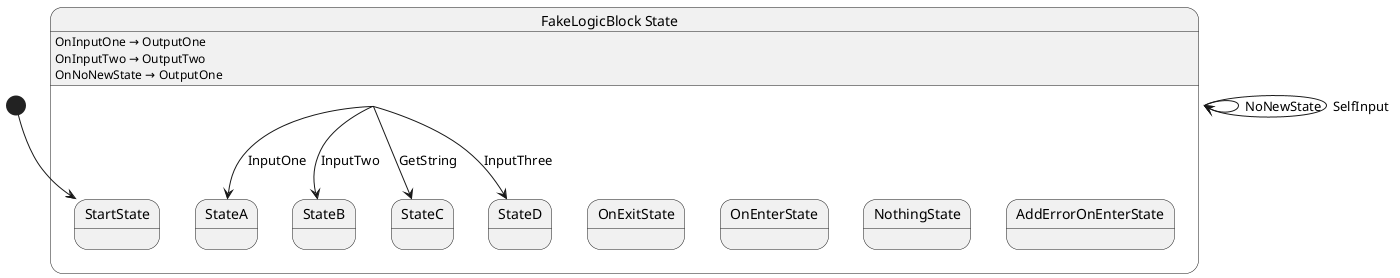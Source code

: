 @startuml FakeLogicBlock
state "FakeLogicBlock State" as Chickensoft_LogicBlocks_Tests_Fixtures_FakeLogicBlock_State {
  state "AddErrorOnEnterState" as Chickensoft_LogicBlocks_Tests_Fixtures_FakeLogicBlock_State_AddErrorOnEnterState
  state "NothingState" as Chickensoft_LogicBlocks_Tests_Fixtures_FakeLogicBlock_State_NothingState
  state "OnEnterState" as Chickensoft_LogicBlocks_Tests_Fixtures_FakeLogicBlock_State_OnEnterState
  state "OnExitState" as Chickensoft_LogicBlocks_Tests_Fixtures_FakeLogicBlock_State_OnExitState
  state "StartState" as Chickensoft_LogicBlocks_Tests_Fixtures_FakeLogicBlock_State_StartState
  state "StateA" as Chickensoft_LogicBlocks_Tests_Fixtures_FakeLogicBlock_State_StateA
  state "StateB" as Chickensoft_LogicBlocks_Tests_Fixtures_FakeLogicBlock_State_StateB
  state "StateC" as Chickensoft_LogicBlocks_Tests_Fixtures_FakeLogicBlock_State_StateC
  state "StateD" as Chickensoft_LogicBlocks_Tests_Fixtures_FakeLogicBlock_State_StateD
}

Chickensoft_LogicBlocks_Tests_Fixtures_FakeLogicBlock_State --> Chickensoft_LogicBlocks_Tests_Fixtures_FakeLogicBlock_State : NoNewState
Chickensoft_LogicBlocks_Tests_Fixtures_FakeLogicBlock_State --> Chickensoft_LogicBlocks_Tests_Fixtures_FakeLogicBlock_State : SelfInput
Chickensoft_LogicBlocks_Tests_Fixtures_FakeLogicBlock_State --> Chickensoft_LogicBlocks_Tests_Fixtures_FakeLogicBlock_State_StateA : InputOne
Chickensoft_LogicBlocks_Tests_Fixtures_FakeLogicBlock_State --> Chickensoft_LogicBlocks_Tests_Fixtures_FakeLogicBlock_State_StateB : InputTwo
Chickensoft_LogicBlocks_Tests_Fixtures_FakeLogicBlock_State --> Chickensoft_LogicBlocks_Tests_Fixtures_FakeLogicBlock_State_StateC : GetString
Chickensoft_LogicBlocks_Tests_Fixtures_FakeLogicBlock_State --> Chickensoft_LogicBlocks_Tests_Fixtures_FakeLogicBlock_State_StateD : InputThree

Chickensoft_LogicBlocks_Tests_Fixtures_FakeLogicBlock_State : OnInputOne → OutputOne
Chickensoft_LogicBlocks_Tests_Fixtures_FakeLogicBlock_State : OnInputTwo → OutputTwo
Chickensoft_LogicBlocks_Tests_Fixtures_FakeLogicBlock_State : OnNoNewState → OutputOne

[*] --> Chickensoft_LogicBlocks_Tests_Fixtures_FakeLogicBlock_State_StartState
@enduml